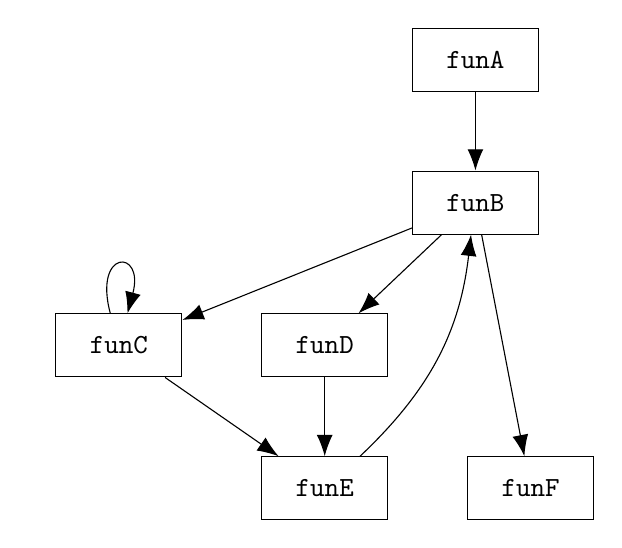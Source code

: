 % \usetikzlibrary{arrows.meta}
% \usetikzlibrary{positioning,shapes.geometric}

\tikzstyle{block} = [
    draw,
    align=center,
    rectangle,
    minimum height=0.8cm,
    minimum width=1.6cm
]

\tikzstyle{ptr} = [
    -{Latex[length=2.7mm]}
]

\tikzstyle{loop} = [
    ptr,
    looseness=10,
]

\begin{tikzpicture}
    \node[block] (1)                                              {\texttt{funA}};
    \node[block] (2) [below=of 1]                                 {\texttt{funB}};
    \node[block] (4) [node distance=1cm and 3mm, below left=of 2] {\texttt{funD}};
    \node[block] (3) [left=of 4]                                  {\texttt{funC}};
    \node[block] (5) [below=of 4]                                 {\texttt{funE}};
    \node[block] (6) [node distance=1cm, right=of 5]              {\texttt{funF}};

    \path[ptr] (1) edge                  (2)
               (2) edge                  (3)
               (2) edge                  (4)
               (2) edge                  (6)
               (3) edge                  (5)
               (3) edge[loop above]      (3)
               (4) edge                  (5)
               (5) edge[bend right=20pt] (2);
\end{tikzpicture}
